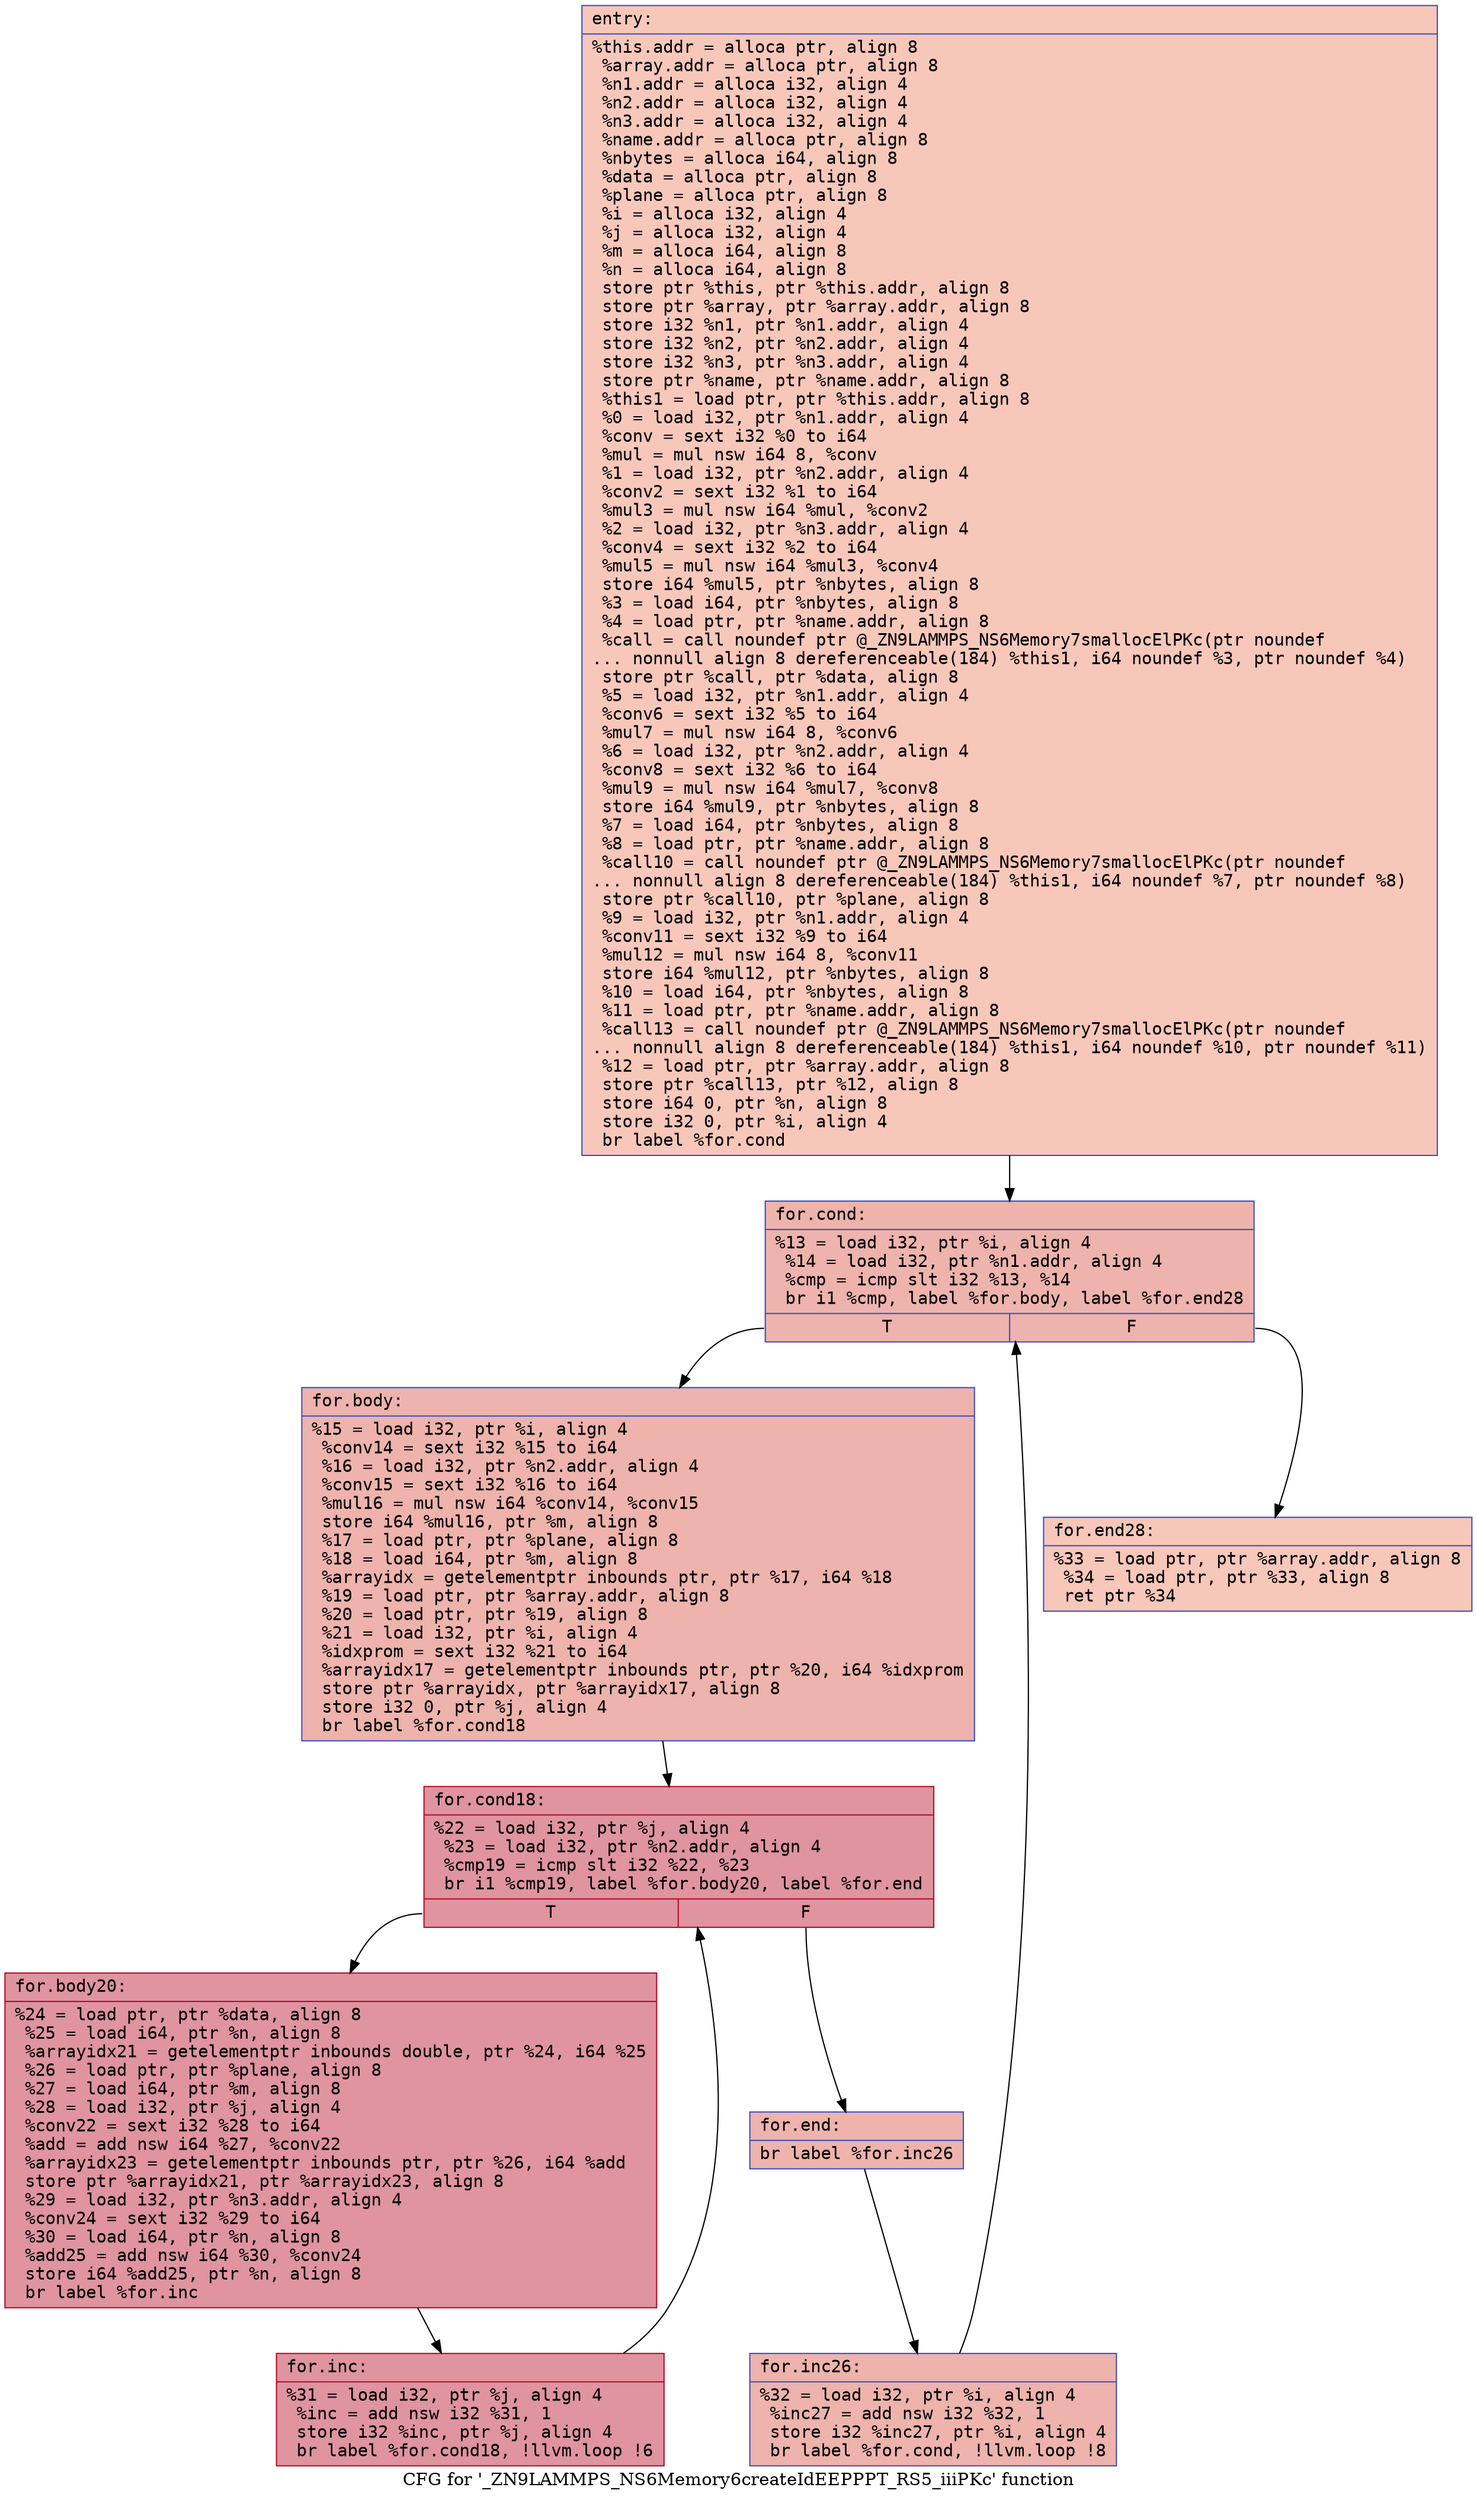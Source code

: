 digraph "CFG for '_ZN9LAMMPS_NS6Memory6createIdEEPPPT_RS5_iiiPKc' function" {
	label="CFG for '_ZN9LAMMPS_NS6Memory6createIdEEPPPT_RS5_iiiPKc' function";

	Node0x555d65162d40 [shape=record,color="#3d50c3ff", style=filled, fillcolor="#ec7f6370" fontname="Courier",label="{entry:\l|  %this.addr = alloca ptr, align 8\l  %array.addr = alloca ptr, align 8\l  %n1.addr = alloca i32, align 4\l  %n2.addr = alloca i32, align 4\l  %n3.addr = alloca i32, align 4\l  %name.addr = alloca ptr, align 8\l  %nbytes = alloca i64, align 8\l  %data = alloca ptr, align 8\l  %plane = alloca ptr, align 8\l  %i = alloca i32, align 4\l  %j = alloca i32, align 4\l  %m = alloca i64, align 8\l  %n = alloca i64, align 8\l  store ptr %this, ptr %this.addr, align 8\l  store ptr %array, ptr %array.addr, align 8\l  store i32 %n1, ptr %n1.addr, align 4\l  store i32 %n2, ptr %n2.addr, align 4\l  store i32 %n3, ptr %n3.addr, align 4\l  store ptr %name, ptr %name.addr, align 8\l  %this1 = load ptr, ptr %this.addr, align 8\l  %0 = load i32, ptr %n1.addr, align 4\l  %conv = sext i32 %0 to i64\l  %mul = mul nsw i64 8, %conv\l  %1 = load i32, ptr %n2.addr, align 4\l  %conv2 = sext i32 %1 to i64\l  %mul3 = mul nsw i64 %mul, %conv2\l  %2 = load i32, ptr %n3.addr, align 4\l  %conv4 = sext i32 %2 to i64\l  %mul5 = mul nsw i64 %mul3, %conv4\l  store i64 %mul5, ptr %nbytes, align 8\l  %3 = load i64, ptr %nbytes, align 8\l  %4 = load ptr, ptr %name.addr, align 8\l  %call = call noundef ptr @_ZN9LAMMPS_NS6Memory7smallocElPKc(ptr noundef\l... nonnull align 8 dereferenceable(184) %this1, i64 noundef %3, ptr noundef %4)\l  store ptr %call, ptr %data, align 8\l  %5 = load i32, ptr %n1.addr, align 4\l  %conv6 = sext i32 %5 to i64\l  %mul7 = mul nsw i64 8, %conv6\l  %6 = load i32, ptr %n2.addr, align 4\l  %conv8 = sext i32 %6 to i64\l  %mul9 = mul nsw i64 %mul7, %conv8\l  store i64 %mul9, ptr %nbytes, align 8\l  %7 = load i64, ptr %nbytes, align 8\l  %8 = load ptr, ptr %name.addr, align 8\l  %call10 = call noundef ptr @_ZN9LAMMPS_NS6Memory7smallocElPKc(ptr noundef\l... nonnull align 8 dereferenceable(184) %this1, i64 noundef %7, ptr noundef %8)\l  store ptr %call10, ptr %plane, align 8\l  %9 = load i32, ptr %n1.addr, align 4\l  %conv11 = sext i32 %9 to i64\l  %mul12 = mul nsw i64 8, %conv11\l  store i64 %mul12, ptr %nbytes, align 8\l  %10 = load i64, ptr %nbytes, align 8\l  %11 = load ptr, ptr %name.addr, align 8\l  %call13 = call noundef ptr @_ZN9LAMMPS_NS6Memory7smallocElPKc(ptr noundef\l... nonnull align 8 dereferenceable(184) %this1, i64 noundef %10, ptr noundef %11)\l  %12 = load ptr, ptr %array.addr, align 8\l  store ptr %call13, ptr %12, align 8\l  store i64 0, ptr %n, align 8\l  store i32 0, ptr %i, align 4\l  br label %for.cond\l}"];
	Node0x555d65162d40 -> Node0x555d65165640[tooltip="entry -> for.cond\nProbability 100.00%" ];
	Node0x555d65165640 [shape=record,color="#3d50c3ff", style=filled, fillcolor="#d6524470" fontname="Courier",label="{for.cond:\l|  %13 = load i32, ptr %i, align 4\l  %14 = load i32, ptr %n1.addr, align 4\l  %cmp = icmp slt i32 %13, %14\l  br i1 %cmp, label %for.body, label %for.end28\l|{<s0>T|<s1>F}}"];
	Node0x555d65165640:s0 -> Node0x555d65165890[tooltip="for.cond -> for.body\nProbability 96.88%" ];
	Node0x555d65165640:s1 -> Node0x555d651658e0[tooltip="for.cond -> for.end28\nProbability 3.12%" ];
	Node0x555d65165890 [shape=record,color="#3d50c3ff", style=filled, fillcolor="#d6524470" fontname="Courier",label="{for.body:\l|  %15 = load i32, ptr %i, align 4\l  %conv14 = sext i32 %15 to i64\l  %16 = load i32, ptr %n2.addr, align 4\l  %conv15 = sext i32 %16 to i64\l  %mul16 = mul nsw i64 %conv14, %conv15\l  store i64 %mul16, ptr %m, align 8\l  %17 = load ptr, ptr %plane, align 8\l  %18 = load i64, ptr %m, align 8\l  %arrayidx = getelementptr inbounds ptr, ptr %17, i64 %18\l  %19 = load ptr, ptr %array.addr, align 8\l  %20 = load ptr, ptr %19, align 8\l  %21 = load i32, ptr %i, align 4\l  %idxprom = sext i32 %21 to i64\l  %arrayidx17 = getelementptr inbounds ptr, ptr %20, i64 %idxprom\l  store ptr %arrayidx, ptr %arrayidx17, align 8\l  store i32 0, ptr %j, align 4\l  br label %for.cond18\l}"];
	Node0x555d65165890 -> Node0x555d65166370[tooltip="for.body -> for.cond18\nProbability 100.00%" ];
	Node0x555d65166370 [shape=record,color="#b70d28ff", style=filled, fillcolor="#b70d2870" fontname="Courier",label="{for.cond18:\l|  %22 = load i32, ptr %j, align 4\l  %23 = load i32, ptr %n2.addr, align 4\l  %cmp19 = icmp slt i32 %22, %23\l  br i1 %cmp19, label %for.body20, label %for.end\l|{<s0>T|<s1>F}}"];
	Node0x555d65166370:s0 -> Node0x555d65166610[tooltip="for.cond18 -> for.body20\nProbability 96.88%" ];
	Node0x555d65166370:s1 -> Node0x555d650d7110[tooltip="for.cond18 -> for.end\nProbability 3.12%" ];
	Node0x555d65166610 [shape=record,color="#b70d28ff", style=filled, fillcolor="#b70d2870" fontname="Courier",label="{for.body20:\l|  %24 = load ptr, ptr %data, align 8\l  %25 = load i64, ptr %n, align 8\l  %arrayidx21 = getelementptr inbounds double, ptr %24, i64 %25\l  %26 = load ptr, ptr %plane, align 8\l  %27 = load i64, ptr %m, align 8\l  %28 = load i32, ptr %j, align 4\l  %conv22 = sext i32 %28 to i64\l  %add = add nsw i64 %27, %conv22\l  %arrayidx23 = getelementptr inbounds ptr, ptr %26, i64 %add\l  store ptr %arrayidx21, ptr %arrayidx23, align 8\l  %29 = load i32, ptr %n3.addr, align 4\l  %conv24 = sext i32 %29 to i64\l  %30 = load i64, ptr %n, align 8\l  %add25 = add nsw i64 %30, %conv24\l  store i64 %add25, ptr %n, align 8\l  br label %for.inc\l}"];
	Node0x555d65166610 -> Node0x555d651672e0[tooltip="for.body20 -> for.inc\nProbability 100.00%" ];
	Node0x555d651672e0 [shape=record,color="#b70d28ff", style=filled, fillcolor="#b70d2870" fontname="Courier",label="{for.inc:\l|  %31 = load i32, ptr %j, align 4\l  %inc = add nsw i32 %31, 1\l  store i32 %inc, ptr %j, align 4\l  br label %for.cond18, !llvm.loop !6\l}"];
	Node0x555d651672e0 -> Node0x555d65166370[tooltip="for.inc -> for.cond18\nProbability 100.00%" ];
	Node0x555d650d7110 [shape=record,color="#3d50c3ff", style=filled, fillcolor="#d6524470" fontname="Courier",label="{for.end:\l|  br label %for.inc26\l}"];
	Node0x555d650d7110 -> Node0x555d65167690[tooltip="for.end -> for.inc26\nProbability 100.00%" ];
	Node0x555d65167690 [shape=record,color="#3d50c3ff", style=filled, fillcolor="#d6524470" fontname="Courier",label="{for.inc26:\l|  %32 = load i32, ptr %i, align 4\l  %inc27 = add nsw i32 %32, 1\l  store i32 %inc27, ptr %i, align 4\l  br label %for.cond, !llvm.loop !8\l}"];
	Node0x555d65167690 -> Node0x555d65165640[tooltip="for.inc26 -> for.cond\nProbability 100.00%" ];
	Node0x555d651658e0 [shape=record,color="#3d50c3ff", style=filled, fillcolor="#ec7f6370" fontname="Courier",label="{for.end28:\l|  %33 = load ptr, ptr %array.addr, align 8\l  %34 = load ptr, ptr %33, align 8\l  ret ptr %34\l}"];
}
